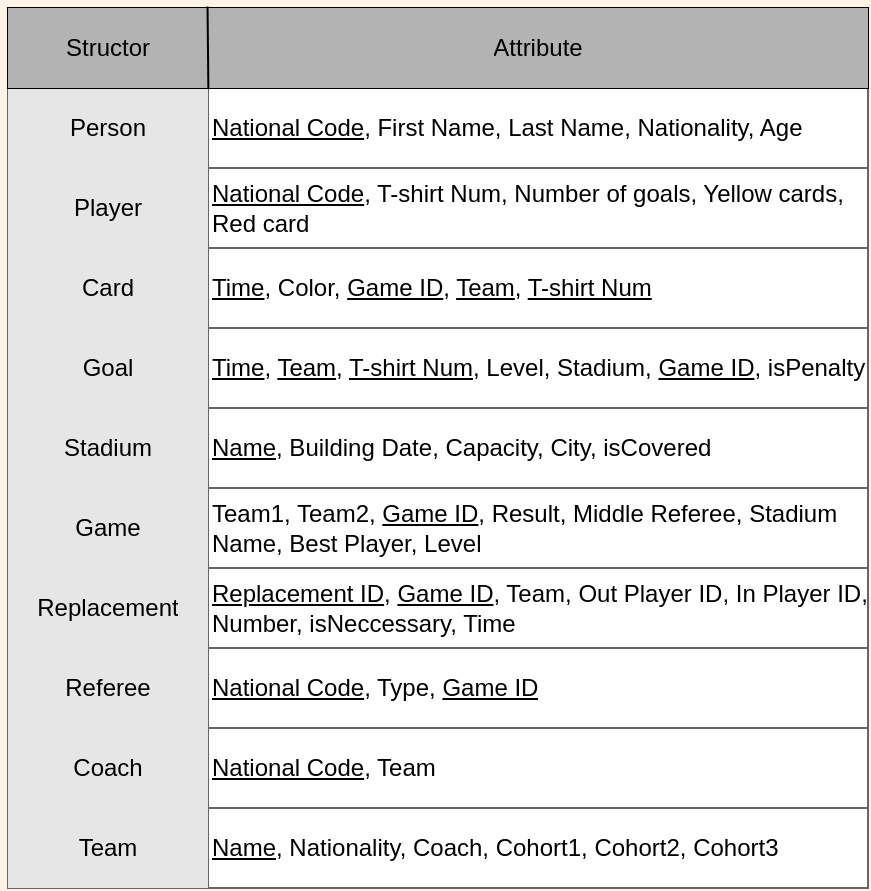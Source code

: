 <mxfile version="20.0.3" type="device"><diagram id="o8uHbEcIirK7u2LQV6GI" name="Page-1"><mxGraphModel dx="960" dy="587" grid="1" gridSize="10" guides="1" tooltips="1" connect="1" arrows="1" fold="1" page="1" pageScale="1" pageWidth="1600" pageHeight="1200" background="#FFF2E6" math="0" shadow="0"><root><mxCell id="0"/><mxCell id="1" parent="0"/><mxCell id="4_7ppUQQeIZ-hZ1adCXH-1" value="" style="shape=table;startSize=0;container=1;collapsible=0;childLayout=tableLayout;strokeColor=#666666;" vertex="1" parent="1"><mxGeometry x="430" y="100" width="430" height="400" as="geometry"/></mxCell><mxCell id="4_7ppUQQeIZ-hZ1adCXH-2" value="" style="shape=tableRow;horizontal=0;startSize=0;swimlaneHead=0;swimlaneBody=0;top=0;left=0;bottom=0;right=0;collapsible=0;dropTarget=0;fillColor=none;points=[[0,0.5],[1,0.5]];portConstraint=eastwest;strokeColor=#666666;" vertex="1" parent="4_7ppUQQeIZ-hZ1adCXH-1"><mxGeometry width="430" height="40" as="geometry"/></mxCell><mxCell id="4_7ppUQQeIZ-hZ1adCXH-3" value="Person" style="shape=partialRectangle;html=1;whiteSpace=wrap;connectable=0;overflow=hidden;fillColor=#E6E6E6;top=0;left=0;bottom=0;right=0;pointerEvents=1;strokeColor=#666666;" vertex="1" parent="4_7ppUQQeIZ-hZ1adCXH-2"><mxGeometry width="100" height="40" as="geometry"><mxRectangle width="100" height="40" as="alternateBounds"/></mxGeometry></mxCell><mxCell id="4_7ppUQQeIZ-hZ1adCXH-4" value="&lt;u&gt;National Code&lt;/u&gt;, First Name, Last Name, Nationality, Age" style="shape=partialRectangle;html=1;whiteSpace=wrap;connectable=0;overflow=hidden;fillColor=none;top=0;left=0;bottom=0;right=0;pointerEvents=1;strokeColor=#666666;align=left;" vertex="1" parent="4_7ppUQQeIZ-hZ1adCXH-2"><mxGeometry x="100" width="330" height="40" as="geometry"><mxRectangle width="330" height="40" as="alternateBounds"/></mxGeometry></mxCell><mxCell id="4_7ppUQQeIZ-hZ1adCXH-5" value="" style="shape=tableRow;horizontal=0;startSize=0;swimlaneHead=0;swimlaneBody=0;top=0;left=0;bottom=0;right=0;collapsible=0;dropTarget=0;fillColor=none;points=[[0,0.5],[1,0.5]];portConstraint=eastwest;strokeColor=#666666;" vertex="1" parent="4_7ppUQQeIZ-hZ1adCXH-1"><mxGeometry y="40" width="430" height="40" as="geometry"/></mxCell><mxCell id="4_7ppUQQeIZ-hZ1adCXH-6" value="Player" style="shape=partialRectangle;html=1;whiteSpace=wrap;connectable=0;overflow=hidden;fillColor=#E6E6E6;top=0;left=0;bottom=0;right=0;pointerEvents=1;strokeColor=#666666;" vertex="1" parent="4_7ppUQQeIZ-hZ1adCXH-5"><mxGeometry width="100" height="40" as="geometry"><mxRectangle width="100" height="40" as="alternateBounds"/></mxGeometry></mxCell><mxCell id="4_7ppUQQeIZ-hZ1adCXH-7" value="&lt;u&gt;National Code&lt;/u&gt;, T-shirt Num, Number of goals, Yellow cards, Red card" style="shape=partialRectangle;html=1;whiteSpace=wrap;connectable=0;overflow=hidden;fillColor=none;top=0;left=0;bottom=0;right=0;pointerEvents=1;strokeColor=#666666;align=left;" vertex="1" parent="4_7ppUQQeIZ-hZ1adCXH-5"><mxGeometry x="100" width="330" height="40" as="geometry"><mxRectangle width="330" height="40" as="alternateBounds"/></mxGeometry></mxCell><mxCell id="4_7ppUQQeIZ-hZ1adCXH-8" value="" style="shape=tableRow;horizontal=0;startSize=0;swimlaneHead=0;swimlaneBody=0;top=0;left=0;bottom=0;right=0;collapsible=0;dropTarget=0;fillColor=none;points=[[0,0.5],[1,0.5]];portConstraint=eastwest;strokeColor=#666666;" vertex="1" parent="4_7ppUQQeIZ-hZ1adCXH-1"><mxGeometry y="80" width="430" height="40" as="geometry"/></mxCell><mxCell id="4_7ppUQQeIZ-hZ1adCXH-9" value="Card" style="shape=partialRectangle;html=1;whiteSpace=wrap;connectable=0;overflow=hidden;fillColor=#E6E6E6;top=0;left=0;bottom=0;right=0;pointerEvents=1;strokeColor=#666666;" vertex="1" parent="4_7ppUQQeIZ-hZ1adCXH-8"><mxGeometry width="100" height="40" as="geometry"><mxRectangle width="100" height="40" as="alternateBounds"/></mxGeometry></mxCell><mxCell id="4_7ppUQQeIZ-hZ1adCXH-10" value="&lt;u&gt;Time&lt;/u&gt;, Color, &lt;u&gt;Game ID&lt;/u&gt;, &lt;u&gt;Team&lt;/u&gt;, &lt;u&gt;T-shirt Num&lt;/u&gt;" style="shape=partialRectangle;html=1;whiteSpace=wrap;connectable=0;overflow=hidden;fillColor=none;top=0;left=0;bottom=0;right=0;pointerEvents=1;strokeColor=#666666;align=left;" vertex="1" parent="4_7ppUQQeIZ-hZ1adCXH-8"><mxGeometry x="100" width="330" height="40" as="geometry"><mxRectangle width="330" height="40" as="alternateBounds"/></mxGeometry></mxCell><mxCell id="4_7ppUQQeIZ-hZ1adCXH-11" value="" style="shape=tableRow;horizontal=0;startSize=0;swimlaneHead=0;swimlaneBody=0;top=0;left=0;bottom=0;right=0;collapsible=0;dropTarget=0;fillColor=none;points=[[0,0.5],[1,0.5]];portConstraint=eastwest;strokeColor=#666666;" vertex="1" parent="4_7ppUQQeIZ-hZ1adCXH-1"><mxGeometry y="120" width="430" height="40" as="geometry"/></mxCell><mxCell id="4_7ppUQQeIZ-hZ1adCXH-12" value="Goal" style="shape=partialRectangle;html=1;whiteSpace=wrap;connectable=0;overflow=hidden;fillColor=#E6E6E6;top=0;left=0;bottom=0;right=0;pointerEvents=1;strokeColor=#666666;" vertex="1" parent="4_7ppUQQeIZ-hZ1adCXH-11"><mxGeometry width="100" height="40" as="geometry"><mxRectangle width="100" height="40" as="alternateBounds"/></mxGeometry></mxCell><mxCell id="4_7ppUQQeIZ-hZ1adCXH-13" value="&lt;u&gt;Time&lt;/u&gt;, &lt;u&gt;Team&lt;/u&gt;, &lt;u&gt;T-shirt Num&lt;/u&gt;, Level, Stadium, &lt;u&gt;Game ID&lt;/u&gt;, isPenalty" style="shape=partialRectangle;html=1;whiteSpace=wrap;connectable=0;overflow=hidden;fillColor=none;top=0;left=0;bottom=0;right=0;pointerEvents=1;strokeColor=#666666;align=left;" vertex="1" parent="4_7ppUQQeIZ-hZ1adCXH-11"><mxGeometry x="100" width="330" height="40" as="geometry"><mxRectangle width="330" height="40" as="alternateBounds"/></mxGeometry></mxCell><mxCell id="4_7ppUQQeIZ-hZ1adCXH-14" value="" style="shape=tableRow;horizontal=0;startSize=0;swimlaneHead=0;swimlaneBody=0;top=0;left=0;bottom=0;right=0;collapsible=0;dropTarget=0;fillColor=none;points=[[0,0.5],[1,0.5]];portConstraint=eastwest;strokeColor=#666666;" vertex="1" parent="4_7ppUQQeIZ-hZ1adCXH-1"><mxGeometry y="160" width="430" height="40" as="geometry"/></mxCell><mxCell id="4_7ppUQQeIZ-hZ1adCXH-15" value="Stadium" style="shape=partialRectangle;html=1;whiteSpace=wrap;connectable=0;overflow=hidden;fillColor=#E6E6E6;top=0;left=0;bottom=0;right=0;pointerEvents=1;strokeColor=#666666;" vertex="1" parent="4_7ppUQQeIZ-hZ1adCXH-14"><mxGeometry width="100" height="40" as="geometry"><mxRectangle width="100" height="40" as="alternateBounds"/></mxGeometry></mxCell><mxCell id="4_7ppUQQeIZ-hZ1adCXH-16" value="&lt;u&gt;Name&lt;/u&gt;, Building Date, Capacity, City, isCovered" style="shape=partialRectangle;html=1;whiteSpace=wrap;connectable=0;overflow=hidden;fillColor=none;top=0;left=0;bottom=0;right=0;pointerEvents=1;strokeColor=#666666;align=left;" vertex="1" parent="4_7ppUQQeIZ-hZ1adCXH-14"><mxGeometry x="100" width="330" height="40" as="geometry"><mxRectangle width="330" height="40" as="alternateBounds"/></mxGeometry></mxCell><mxCell id="4_7ppUQQeIZ-hZ1adCXH-17" value="" style="shape=tableRow;horizontal=0;startSize=0;swimlaneHead=0;swimlaneBody=0;top=0;left=0;bottom=0;right=0;collapsible=0;dropTarget=0;fillColor=none;points=[[0,0.5],[1,0.5]];portConstraint=eastwest;strokeColor=#666666;" vertex="1" parent="4_7ppUQQeIZ-hZ1adCXH-1"><mxGeometry y="200" width="430" height="40" as="geometry"/></mxCell><mxCell id="4_7ppUQQeIZ-hZ1adCXH-18" value="Game" style="shape=partialRectangle;html=1;whiteSpace=wrap;connectable=0;overflow=hidden;fillColor=#E6E6E6;top=0;left=0;bottom=0;right=0;pointerEvents=1;strokeColor=#666666;" vertex="1" parent="4_7ppUQQeIZ-hZ1adCXH-17"><mxGeometry width="100" height="40" as="geometry"><mxRectangle width="100" height="40" as="alternateBounds"/></mxGeometry></mxCell><mxCell id="4_7ppUQQeIZ-hZ1adCXH-19" value="Team1, Team2, &lt;u&gt;Game ID&lt;/u&gt;, Result, Middle Referee, Stadium Name, Best Player, Level" style="shape=partialRectangle;html=1;whiteSpace=wrap;connectable=0;overflow=hidden;fillColor=none;top=0;left=0;bottom=0;right=0;pointerEvents=1;strokeColor=#666666;align=left;" vertex="1" parent="4_7ppUQQeIZ-hZ1adCXH-17"><mxGeometry x="100" width="330" height="40" as="geometry"><mxRectangle width="330" height="40" as="alternateBounds"/></mxGeometry></mxCell><mxCell id="4_7ppUQQeIZ-hZ1adCXH-20" value="" style="shape=tableRow;horizontal=0;startSize=0;swimlaneHead=0;swimlaneBody=0;top=0;left=0;bottom=0;right=0;collapsible=0;dropTarget=0;fillColor=none;points=[[0,0.5],[1,0.5]];portConstraint=eastwest;strokeColor=#666666;" vertex="1" parent="4_7ppUQQeIZ-hZ1adCXH-1"><mxGeometry y="240" width="430" height="40" as="geometry"/></mxCell><mxCell id="4_7ppUQQeIZ-hZ1adCXH-21" value="Replacement" style="shape=partialRectangle;html=1;whiteSpace=wrap;connectable=0;overflow=hidden;fillColor=#E6E6E6;top=0;left=0;bottom=0;right=0;pointerEvents=1;strokeColor=#666666;" vertex="1" parent="4_7ppUQQeIZ-hZ1adCXH-20"><mxGeometry width="100" height="40" as="geometry"><mxRectangle width="100" height="40" as="alternateBounds"/></mxGeometry></mxCell><mxCell id="4_7ppUQQeIZ-hZ1adCXH-22" value="&lt;u&gt;Replacement ID&lt;/u&gt;, &lt;u&gt;Game ID&lt;/u&gt;, Team, Out Player ID, In Player ID, Number, isNeccessary, Time" style="shape=partialRectangle;html=1;whiteSpace=wrap;connectable=0;overflow=hidden;fillColor=none;top=0;left=0;bottom=0;right=0;pointerEvents=1;strokeColor=#666666;align=left;" vertex="1" parent="4_7ppUQQeIZ-hZ1adCXH-20"><mxGeometry x="100" width="330" height="40" as="geometry"><mxRectangle width="330" height="40" as="alternateBounds"/></mxGeometry></mxCell><mxCell id="4_7ppUQQeIZ-hZ1adCXH-23" value="" style="shape=tableRow;horizontal=0;startSize=0;swimlaneHead=0;swimlaneBody=0;top=0;left=0;bottom=0;right=0;collapsible=0;dropTarget=0;fillColor=none;points=[[0,0.5],[1,0.5]];portConstraint=eastwest;strokeColor=#666666;" vertex="1" parent="4_7ppUQQeIZ-hZ1adCXH-1"><mxGeometry y="280" width="430" height="40" as="geometry"/></mxCell><mxCell id="4_7ppUQQeIZ-hZ1adCXH-24" value="Referee" style="shape=partialRectangle;html=1;whiteSpace=wrap;connectable=0;overflow=hidden;fillColor=#E6E6E6;top=0;left=0;bottom=0;right=0;pointerEvents=1;strokeColor=#666666;" vertex="1" parent="4_7ppUQQeIZ-hZ1adCXH-23"><mxGeometry width="100" height="40" as="geometry"><mxRectangle width="100" height="40" as="alternateBounds"/></mxGeometry></mxCell><mxCell id="4_7ppUQQeIZ-hZ1adCXH-25" value="&lt;u&gt;National Code&lt;/u&gt;, Type, &lt;u&gt;Game ID&lt;/u&gt;" style="shape=partialRectangle;html=1;whiteSpace=wrap;connectable=0;overflow=hidden;fillColor=none;top=0;left=0;bottom=0;right=0;pointerEvents=1;strokeColor=#666666;align=left;" vertex="1" parent="4_7ppUQQeIZ-hZ1adCXH-23"><mxGeometry x="100" width="330" height="40" as="geometry"><mxRectangle width="330" height="40" as="alternateBounds"/></mxGeometry></mxCell><mxCell id="4_7ppUQQeIZ-hZ1adCXH-26" value="" style="shape=tableRow;horizontal=0;startSize=0;swimlaneHead=0;swimlaneBody=0;top=0;left=0;bottom=0;right=0;collapsible=0;dropTarget=0;fillColor=none;points=[[0,0.5],[1,0.5]];portConstraint=eastwest;strokeColor=#666666;" vertex="1" parent="4_7ppUQQeIZ-hZ1adCXH-1"><mxGeometry y="320" width="430" height="40" as="geometry"/></mxCell><mxCell id="4_7ppUQQeIZ-hZ1adCXH-27" value="Coach" style="shape=partialRectangle;html=1;whiteSpace=wrap;connectable=0;overflow=hidden;fillColor=#E6E6E6;top=0;left=0;bottom=0;right=0;pointerEvents=1;strokeColor=#666666;" vertex="1" parent="4_7ppUQQeIZ-hZ1adCXH-26"><mxGeometry width="100" height="40" as="geometry"><mxRectangle width="100" height="40" as="alternateBounds"/></mxGeometry></mxCell><mxCell id="4_7ppUQQeIZ-hZ1adCXH-28" value="&lt;u&gt;National Code&lt;/u&gt;, Team" style="shape=partialRectangle;html=1;whiteSpace=wrap;connectable=0;overflow=hidden;fillColor=none;top=0;left=0;bottom=0;right=0;pointerEvents=1;strokeColor=#666666;align=left;" vertex="1" parent="4_7ppUQQeIZ-hZ1adCXH-26"><mxGeometry x="100" width="330" height="40" as="geometry"><mxRectangle width="330" height="40" as="alternateBounds"/></mxGeometry></mxCell><mxCell id="4_7ppUQQeIZ-hZ1adCXH-29" value="" style="shape=tableRow;horizontal=0;startSize=0;swimlaneHead=0;swimlaneBody=0;top=0;left=0;bottom=0;right=0;collapsible=0;dropTarget=0;fillColor=none;points=[[0,0.5],[1,0.5]];portConstraint=eastwest;strokeColor=#666666;" vertex="1" parent="4_7ppUQQeIZ-hZ1adCXH-1"><mxGeometry y="360" width="430" height="40" as="geometry"/></mxCell><mxCell id="4_7ppUQQeIZ-hZ1adCXH-30" value="Team" style="shape=partialRectangle;html=1;whiteSpace=wrap;connectable=0;overflow=hidden;fillColor=#E6E6E6;top=0;left=0;bottom=0;right=0;pointerEvents=1;strokeColor=#666666;" vertex="1" parent="4_7ppUQQeIZ-hZ1adCXH-29"><mxGeometry width="100" height="40" as="geometry"><mxRectangle width="100" height="40" as="alternateBounds"/></mxGeometry></mxCell><mxCell id="4_7ppUQQeIZ-hZ1adCXH-31" value="&lt;u&gt;Name&lt;/u&gt;, Nationality, Coach, Cohort1, Cohort2, Cohort3" style="shape=partialRectangle;html=1;whiteSpace=wrap;connectable=0;overflow=hidden;fillColor=none;top=0;left=0;bottom=0;right=0;pointerEvents=1;strokeColor=#666666;align=left;" vertex="1" parent="4_7ppUQQeIZ-hZ1adCXH-29"><mxGeometry x="100" width="330" height="40" as="geometry"><mxRectangle width="330" height="40" as="alternateBounds"/></mxGeometry></mxCell><mxCell id="4_7ppUQQeIZ-hZ1adCXH-32" value="" style="shape=table;startSize=0;container=1;collapsible=0;childLayout=tableLayout;strokeColor=#000000;fillColor=#B3B3B3;" vertex="1" parent="1"><mxGeometry x="430" y="60" width="430" height="40" as="geometry"/></mxCell><mxCell id="4_7ppUQQeIZ-hZ1adCXH-33" value="" style="shape=tableRow;horizontal=0;startSize=0;swimlaneHead=0;swimlaneBody=0;top=0;left=0;bottom=0;right=0;collapsible=0;dropTarget=0;fillColor=#B3B3B3;points=[[0,0.5],[1,0.5]];portConstraint=eastwest;strokeColor=#666666;" vertex="1" parent="4_7ppUQQeIZ-hZ1adCXH-32"><mxGeometry width="430" height="40" as="geometry"/></mxCell><mxCell id="4_7ppUQQeIZ-hZ1adCXH-34" value="Structor" style="shape=partialRectangle;html=1;whiteSpace=wrap;connectable=0;overflow=hidden;fillColor=#B3B3B3;top=0;left=0;bottom=0;right=0;pointerEvents=1;strokeColor=#666666;strokeWidth=7;" vertex="1" parent="4_7ppUQQeIZ-hZ1adCXH-33"><mxGeometry width="100" height="40" as="geometry"><mxRectangle width="100" height="40" as="alternateBounds"/></mxGeometry></mxCell><mxCell id="4_7ppUQQeIZ-hZ1adCXH-35" value="Attribute" style="shape=partialRectangle;html=1;whiteSpace=wrap;connectable=0;overflow=hidden;fillColor=#B3B3B3;top=0;left=0;bottom=0;right=0;pointerEvents=1;strokeColor=#000000;" vertex="1" parent="4_7ppUQQeIZ-hZ1adCXH-33"><mxGeometry x="100" width="330" height="40" as="geometry"><mxRectangle width="330" height="40" as="alternateBounds"/></mxGeometry></mxCell><mxCell id="4_7ppUQQeIZ-hZ1adCXH-71" value="" style="endArrow=none;html=1;rounded=0;entryX=0.239;entryY=-0.045;entryDx=0;entryDy=0;entryPerimeter=0;exitX=0.233;exitY=1.008;exitDx=0;exitDy=0;exitPerimeter=0;" edge="1" parent="1" source="4_7ppUQQeIZ-hZ1adCXH-33"><mxGeometry width="50" height="50" relative="1" as="geometry"><mxPoint x="530" y="91" as="sourcePoint"/><mxPoint x="529.77" y="59.2" as="targetPoint"/></mxGeometry></mxCell></root></mxGraphModel></diagram></mxfile>